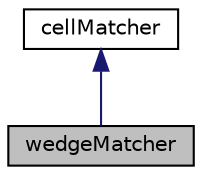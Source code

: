 digraph "wedgeMatcher"
{
  bgcolor="transparent";
  edge [fontname="Helvetica",fontsize="10",labelfontname="Helvetica",labelfontsize="10"];
  node [fontname="Helvetica",fontsize="10",shape=record];
  Node0 [label="wedgeMatcher",height=0.2,width=0.4,color="black", fillcolor="grey75", style="filled", fontcolor="black"];
  Node1 -> Node0 [dir="back",color="midnightblue",fontsize="10",style="solid",fontname="Helvetica"];
  Node1 [label="cellMatcher",height=0.2,width=0.4,color="black",URL="$a28317.html",tooltip="Base class for cellshape matchers (hexMatch, prismMatch, etc.). These are classes which given a mesh ..."];
}
